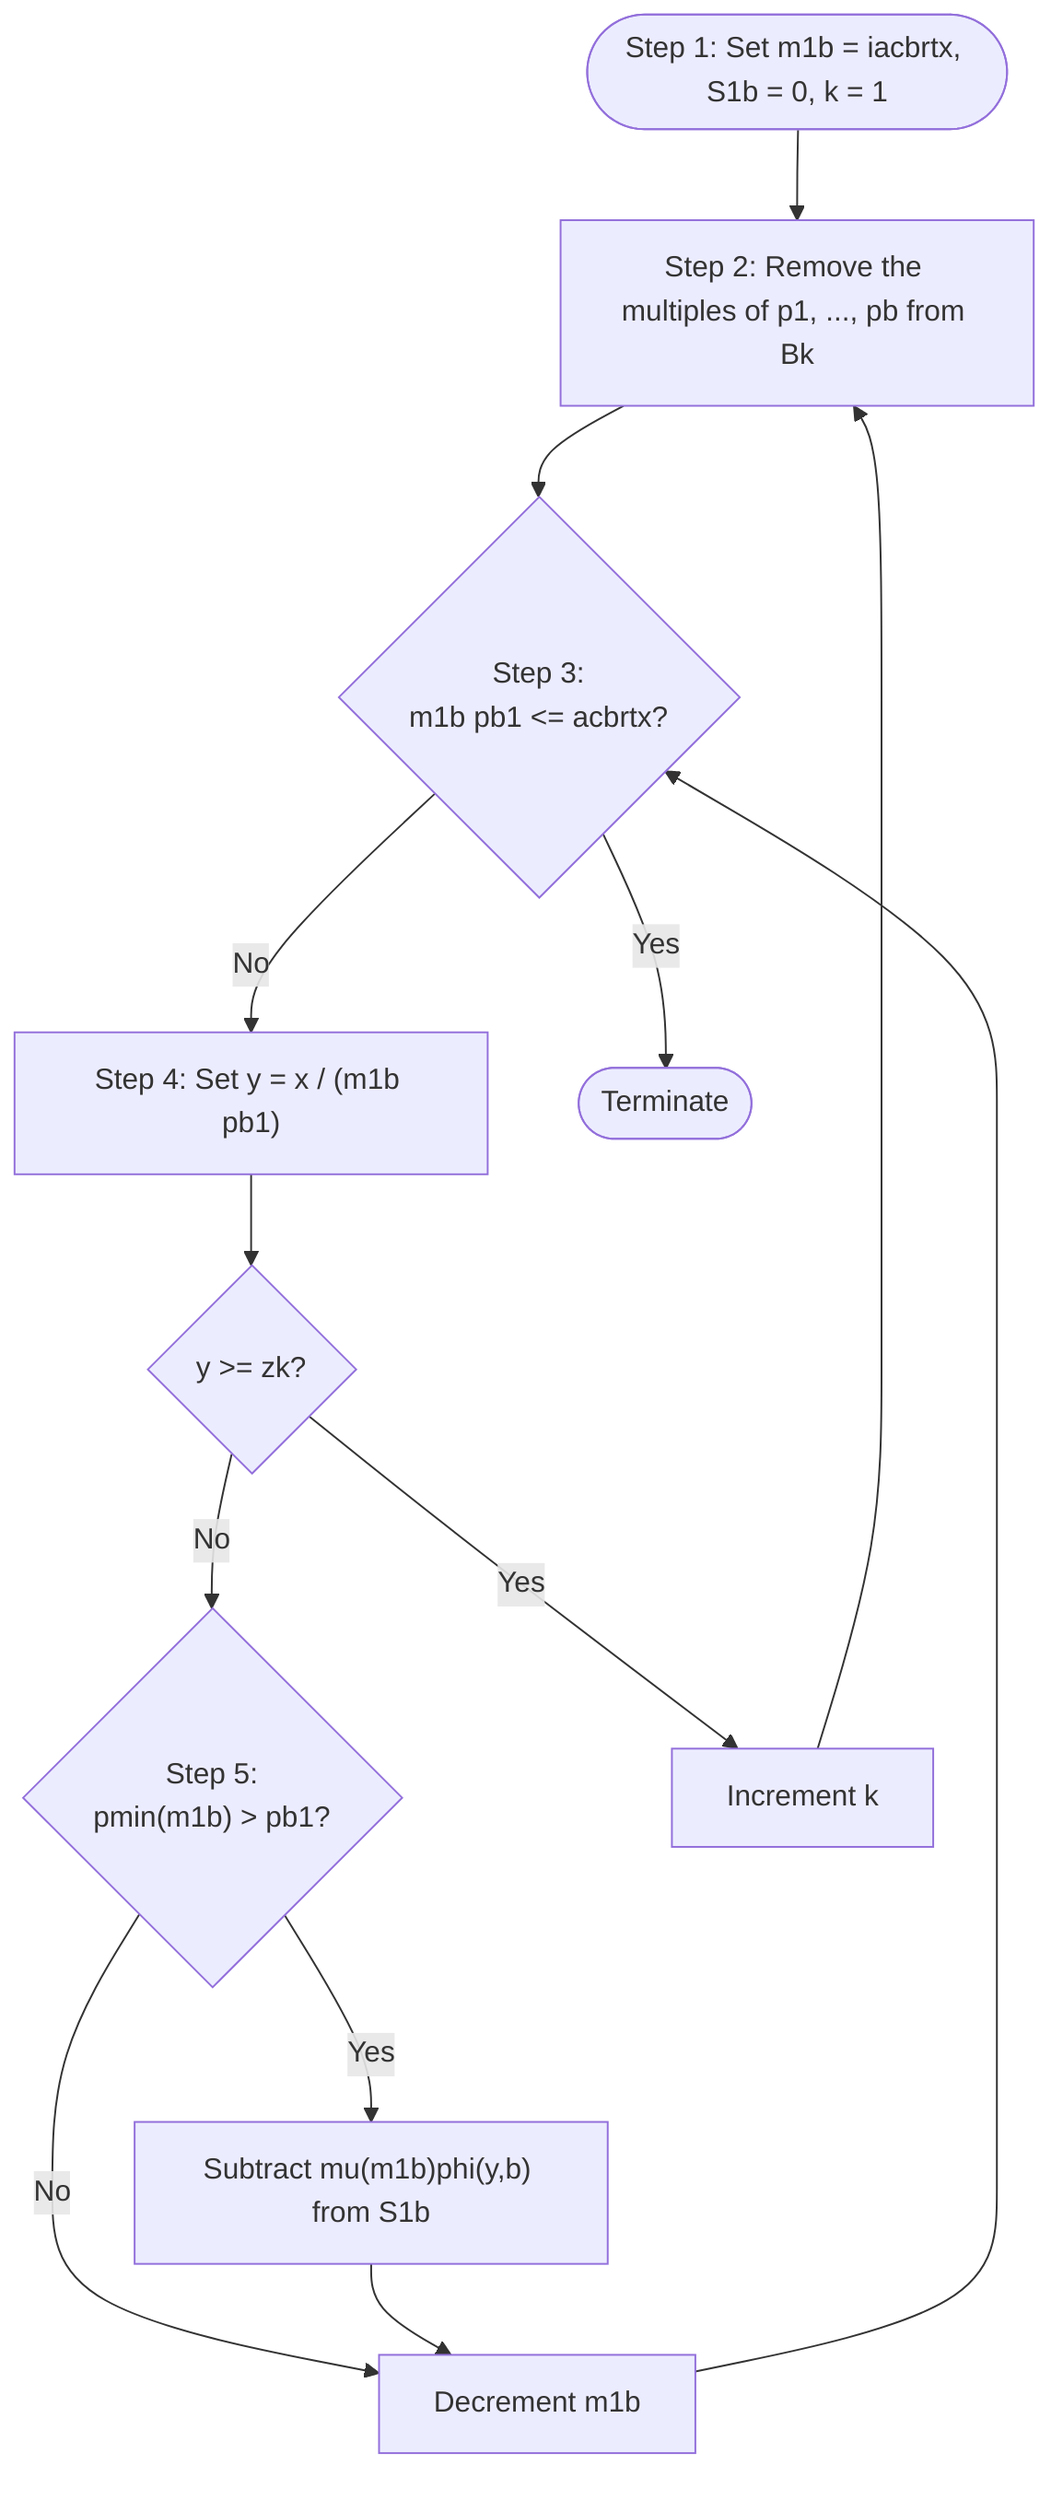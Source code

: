 flowchart TD
1([Step 1: Set m1b = iacbrtx, S1b = 0, k = 1])--> 2
2[Step 2: Remove the multiples of p1, ..., pb from Bk]-->3
3{Step 3:<br>m1b pb1 <= acbrtx?}-->|Yes|T
T([Terminate])
3-->|No|4
4["Step 4: Set y = x / (m1b pb1)"]-->4a
4a{y >= zk?}-->|Yes|4y
4a-->|No|5
4y[Increment k]-->2
5{"Step 5:<br>pmin(m1b) > pb1?"}-->|Yes|5y
5-->|No|5n
5y["Subtract mu(m1b)phi(y,b) from S1b"]-->5n
5n[Decrement m1b]-->3